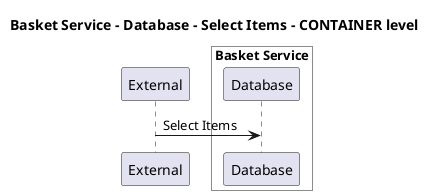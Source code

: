 @startuml

title Basket Service - Database - Select Items - CONTAINER level

participant "External" as C4InterFlow.SoftwareSystems.ExternalSystem

box "Basket Service" #White
    participant "Database" as ECommercePlatform.SoftwareSystems.BasketService.Containers.Database
end box


C4InterFlow.SoftwareSystems.ExternalSystem -> ECommercePlatform.SoftwareSystems.BasketService.Containers.Database : Select Items


@enduml
